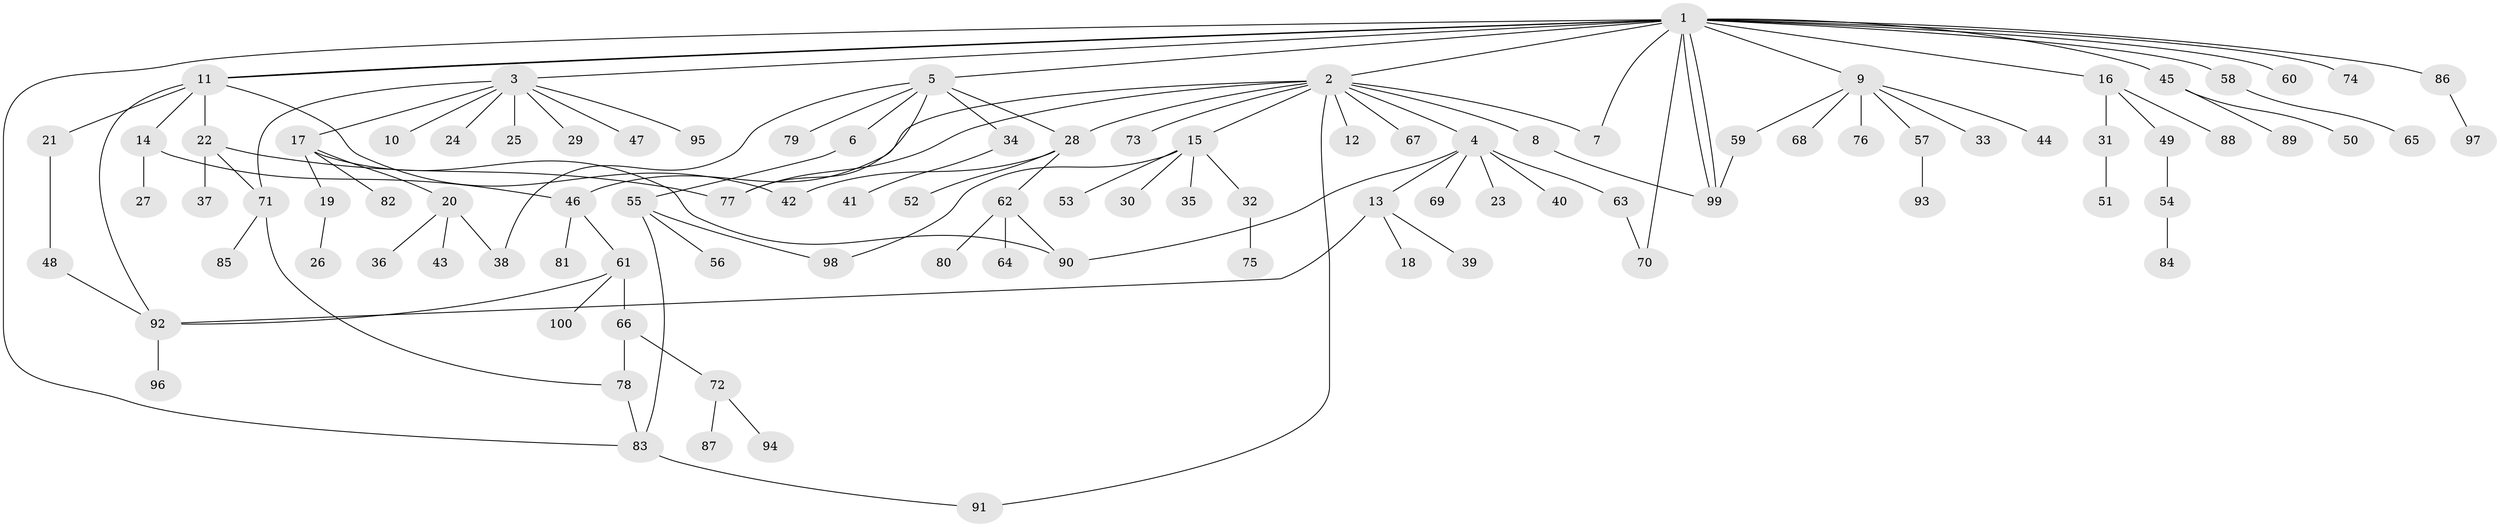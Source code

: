 // Generated by graph-tools (version 1.1) at 2025/38/02/21/25 10:38:54]
// undirected, 100 vertices, 122 edges
graph export_dot {
graph [start="1"]
  node [color=gray90,style=filled];
  1;
  2;
  3;
  4;
  5;
  6;
  7;
  8;
  9;
  10;
  11;
  12;
  13;
  14;
  15;
  16;
  17;
  18;
  19;
  20;
  21;
  22;
  23;
  24;
  25;
  26;
  27;
  28;
  29;
  30;
  31;
  32;
  33;
  34;
  35;
  36;
  37;
  38;
  39;
  40;
  41;
  42;
  43;
  44;
  45;
  46;
  47;
  48;
  49;
  50;
  51;
  52;
  53;
  54;
  55;
  56;
  57;
  58;
  59;
  60;
  61;
  62;
  63;
  64;
  65;
  66;
  67;
  68;
  69;
  70;
  71;
  72;
  73;
  74;
  75;
  76;
  77;
  78;
  79;
  80;
  81;
  82;
  83;
  84;
  85;
  86;
  87;
  88;
  89;
  90;
  91;
  92;
  93;
  94;
  95;
  96;
  97;
  98;
  99;
  100;
  1 -- 2;
  1 -- 3;
  1 -- 5;
  1 -- 7;
  1 -- 9;
  1 -- 11;
  1 -- 11;
  1 -- 16;
  1 -- 45;
  1 -- 58;
  1 -- 60;
  1 -- 70;
  1 -- 74;
  1 -- 83;
  1 -- 86;
  1 -- 99;
  1 -- 99;
  2 -- 4;
  2 -- 7;
  2 -- 8;
  2 -- 12;
  2 -- 15;
  2 -- 28;
  2 -- 46;
  2 -- 67;
  2 -- 73;
  2 -- 77;
  2 -- 91;
  3 -- 10;
  3 -- 17;
  3 -- 24;
  3 -- 25;
  3 -- 29;
  3 -- 47;
  3 -- 71;
  3 -- 95;
  4 -- 13;
  4 -- 23;
  4 -- 40;
  4 -- 63;
  4 -- 69;
  4 -- 90;
  5 -- 6;
  5 -- 28;
  5 -- 34;
  5 -- 38;
  5 -- 77;
  5 -- 79;
  6 -- 55;
  8 -- 99;
  9 -- 33;
  9 -- 44;
  9 -- 57;
  9 -- 59;
  9 -- 68;
  9 -- 76;
  11 -- 14;
  11 -- 21;
  11 -- 22;
  11 -- 42;
  11 -- 92;
  13 -- 18;
  13 -- 39;
  13 -- 92;
  14 -- 27;
  14 -- 46;
  15 -- 30;
  15 -- 32;
  15 -- 35;
  15 -- 53;
  15 -- 98;
  16 -- 31;
  16 -- 49;
  16 -- 88;
  17 -- 19;
  17 -- 20;
  17 -- 82;
  17 -- 90;
  19 -- 26;
  20 -- 36;
  20 -- 38;
  20 -- 43;
  21 -- 48;
  22 -- 37;
  22 -- 71;
  22 -- 77;
  28 -- 42;
  28 -- 52;
  28 -- 62;
  31 -- 51;
  32 -- 75;
  34 -- 41;
  45 -- 50;
  45 -- 89;
  46 -- 61;
  46 -- 81;
  48 -- 92;
  49 -- 54;
  54 -- 84;
  55 -- 56;
  55 -- 83;
  55 -- 98;
  57 -- 93;
  58 -- 65;
  59 -- 99;
  61 -- 66;
  61 -- 92;
  61 -- 100;
  62 -- 64;
  62 -- 80;
  62 -- 90;
  63 -- 70;
  66 -- 72;
  66 -- 78;
  71 -- 78;
  71 -- 85;
  72 -- 87;
  72 -- 94;
  78 -- 83;
  83 -- 91;
  86 -- 97;
  92 -- 96;
}
